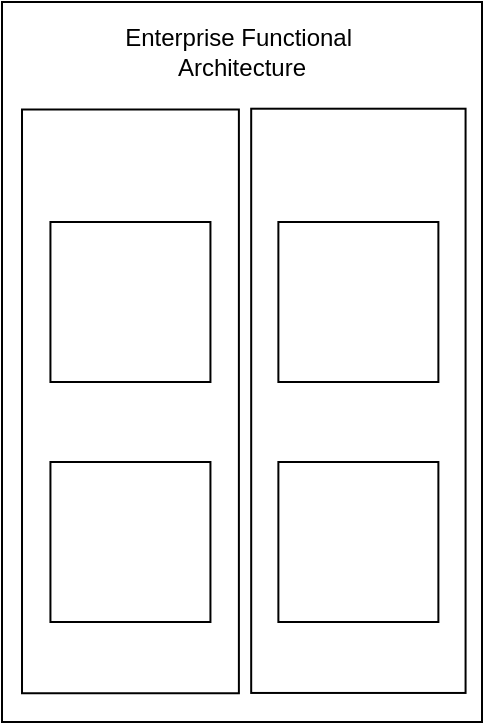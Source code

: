 <mxfile version="22.0.6" type="github">
  <diagram name="Page-1" id="oNCRPjCcadeZG0uAKBep">
    <mxGraphModel dx="794" dy="471" grid="1" gridSize="10" guides="1" tooltips="1" connect="1" arrows="1" fold="1" page="1" pageScale="1" pageWidth="850" pageHeight="1100" math="0" shadow="0">
      <root>
        <mxCell id="0" />
        <mxCell id="1" parent="0" />
        <mxCell id="CdKgOg4E-gA93IOjrNWj-2" value="" style="rounded=0;whiteSpace=wrap;html=1;rotation=90;" vertex="1" parent="1">
          <mxGeometry x="20" y="140" width="360" height="240" as="geometry" />
        </mxCell>
        <mxCell id="CdKgOg4E-gA93IOjrNWj-3" value="Enterprise Functional&amp;nbsp;&lt;br&gt;Architecture" style="text;html=1;strokeColor=none;fillColor=none;align=center;verticalAlign=middle;whiteSpace=wrap;rounded=0;" vertex="1" parent="1">
          <mxGeometry x="125" y="90" width="150" height="30" as="geometry" />
        </mxCell>
        <mxCell id="CdKgOg4E-gA93IOjrNWj-5" value="" style="rounded=0;whiteSpace=wrap;html=1;rotation=90;" vertex="1" parent="1">
          <mxGeometry x="-1.71" y="225.47" width="291.87" height="108.44" as="geometry" />
        </mxCell>
        <mxCell id="CdKgOg4E-gA93IOjrNWj-6" value="" style="whiteSpace=wrap;html=1;aspect=fixed;rotation=90;" vertex="1" parent="1">
          <mxGeometry x="104.22" y="190" width="80" height="80" as="geometry" />
        </mxCell>
        <mxCell id="CdKgOg4E-gA93IOjrNWj-7" value="" style="whiteSpace=wrap;html=1;aspect=fixed;" vertex="1" parent="1">
          <mxGeometry x="104.22" y="310" width="80" height="80" as="geometry" />
        </mxCell>
        <mxCell id="CdKgOg4E-gA93IOjrNWj-8" value="" style="rounded=0;whiteSpace=wrap;html=1;rotation=90;" vertex="1" parent="1">
          <mxGeometry x="112.13" y="225.82" width="292.12" height="107.19" as="geometry" />
        </mxCell>
        <mxCell id="CdKgOg4E-gA93IOjrNWj-9" value="" style="whiteSpace=wrap;html=1;aspect=fixed;rotation=90;" vertex="1" parent="1">
          <mxGeometry x="218.19" y="190" width="80" height="80" as="geometry" />
        </mxCell>
        <mxCell id="CdKgOg4E-gA93IOjrNWj-10" value="" style="whiteSpace=wrap;html=1;aspect=fixed;rotation=90;" vertex="1" parent="1">
          <mxGeometry x="218.19" y="310" width="80" height="80" as="geometry" />
        </mxCell>
      </root>
    </mxGraphModel>
  </diagram>
</mxfile>
